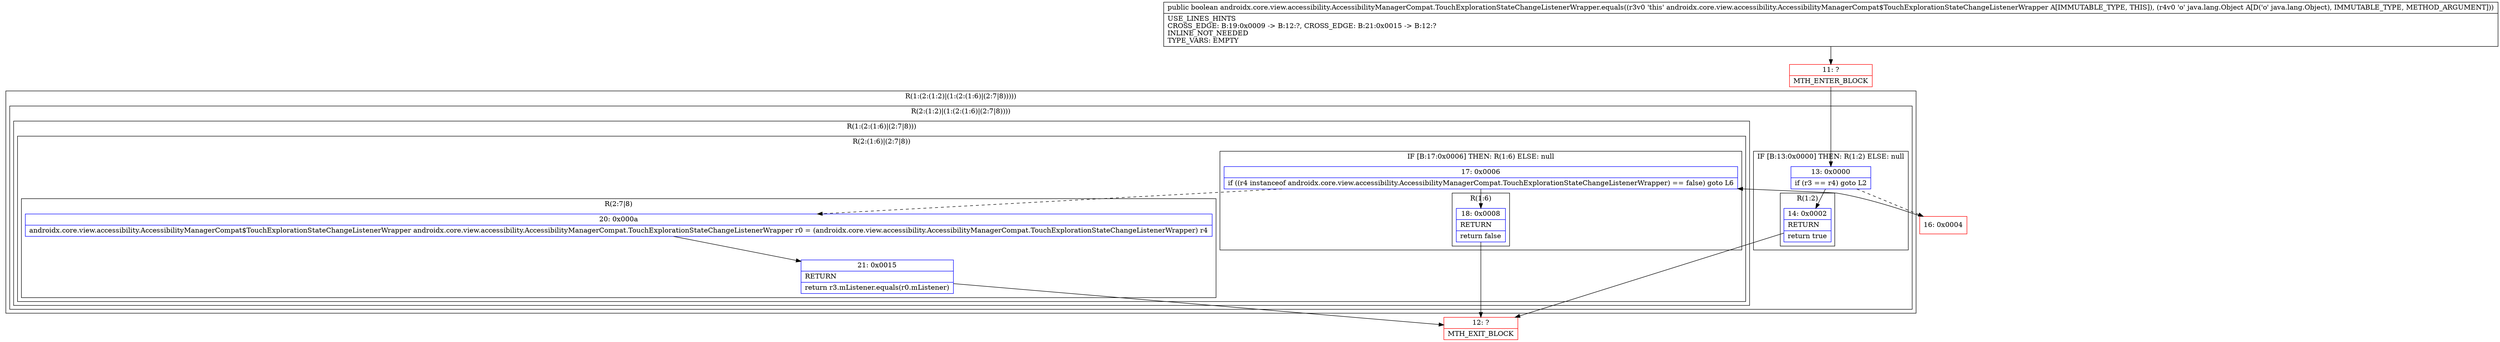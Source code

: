 digraph "CFG forandroidx.core.view.accessibility.AccessibilityManagerCompat.TouchExplorationStateChangeListenerWrapper.equals(Ljava\/lang\/Object;)Z" {
subgraph cluster_Region_545924340 {
label = "R(1:(2:(1:2)|(1:(2:(1:6)|(2:7|8)))))";
node [shape=record,color=blue];
subgraph cluster_Region_1917056611 {
label = "R(2:(1:2)|(1:(2:(1:6)|(2:7|8))))";
node [shape=record,color=blue];
subgraph cluster_IfRegion_1167251401 {
label = "IF [B:13:0x0000] THEN: R(1:2) ELSE: null";
node [shape=record,color=blue];
Node_13 [shape=record,label="{13\:\ 0x0000|if (r3 == r4) goto L2\l}"];
subgraph cluster_Region_1270424069 {
label = "R(1:2)";
node [shape=record,color=blue];
Node_14 [shape=record,label="{14\:\ 0x0002|RETURN\l|return true\l}"];
}
}
subgraph cluster_Region_979702274 {
label = "R(1:(2:(1:6)|(2:7|8)))";
node [shape=record,color=blue];
subgraph cluster_Region_1475877827 {
label = "R(2:(1:6)|(2:7|8))";
node [shape=record,color=blue];
subgraph cluster_IfRegion_76001898 {
label = "IF [B:17:0x0006] THEN: R(1:6) ELSE: null";
node [shape=record,color=blue];
Node_17 [shape=record,label="{17\:\ 0x0006|if ((r4 instanceof androidx.core.view.accessibility.AccessibilityManagerCompat.TouchExplorationStateChangeListenerWrapper) == false) goto L6\l}"];
subgraph cluster_Region_103547381 {
label = "R(1:6)";
node [shape=record,color=blue];
Node_18 [shape=record,label="{18\:\ 0x0008|RETURN\l|return false\l}"];
}
}
subgraph cluster_Region_1244751978 {
label = "R(2:7|8)";
node [shape=record,color=blue];
Node_20 [shape=record,label="{20\:\ 0x000a|androidx.core.view.accessibility.AccessibilityManagerCompat$TouchExplorationStateChangeListenerWrapper androidx.core.view.accessibility.AccessibilityManagerCompat.TouchExplorationStateChangeListenerWrapper r0 = (androidx.core.view.accessibility.AccessibilityManagerCompat.TouchExplorationStateChangeListenerWrapper) r4\l}"];
Node_21 [shape=record,label="{21\:\ 0x0015|RETURN\l|return r3.mListener.equals(r0.mListener)\l}"];
}
}
}
}
}
Node_11 [shape=record,color=red,label="{11\:\ ?|MTH_ENTER_BLOCK\l}"];
Node_12 [shape=record,color=red,label="{12\:\ ?|MTH_EXIT_BLOCK\l}"];
Node_16 [shape=record,color=red,label="{16\:\ 0x0004}"];
MethodNode[shape=record,label="{public boolean androidx.core.view.accessibility.AccessibilityManagerCompat.TouchExplorationStateChangeListenerWrapper.equals((r3v0 'this' androidx.core.view.accessibility.AccessibilityManagerCompat$TouchExplorationStateChangeListenerWrapper A[IMMUTABLE_TYPE, THIS]), (r4v0 'o' java.lang.Object A[D('o' java.lang.Object), IMMUTABLE_TYPE, METHOD_ARGUMENT]))  | USE_LINES_HINTS\lCROSS_EDGE: B:19:0x0009 \-\> B:12:?, CROSS_EDGE: B:21:0x0015 \-\> B:12:?\lINLINE_NOT_NEEDED\lTYPE_VARS: EMPTY\l}"];
MethodNode -> Node_11;Node_13 -> Node_14;
Node_13 -> Node_16[style=dashed];
Node_14 -> Node_12;
Node_17 -> Node_18;
Node_17 -> Node_20[style=dashed];
Node_18 -> Node_12;
Node_20 -> Node_21;
Node_21 -> Node_12;
Node_11 -> Node_13;
Node_16 -> Node_17;
}

